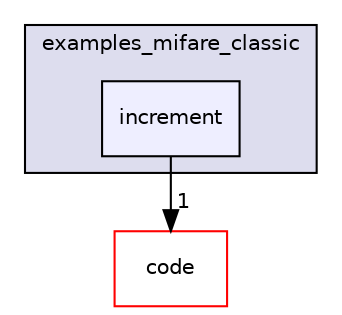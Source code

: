 digraph "examples_mifare_classic/increment" {
  compound=true
  node [ fontsize="10", fontname="Helvetica"];
  edge [ labelfontsize="10", labelfontname="Helvetica"];
  subgraph clusterdir_3d4d49a34023605d025eb3d0b5f107a1 {
    graph [ bgcolor="#ddddee", pencolor="black", label="examples_mifare_classic" fontname="Helvetica", fontsize="10", URL="dir_3d4d49a34023605d025eb3d0b5f107a1.html"]
  dir_46769f01d5176edc00ea710899460d65 [shape=box, label="increment", style="filled", fillcolor="#eeeeff", pencolor="black", URL="dir_46769f01d5176edc00ea710899460d65.html"];
  }
  dir_050edd66366d13764f98250ef6db77f6 [shape=box label="code" fillcolor="white" style="filled" color="red" URL="dir_050edd66366d13764f98250ef6db77f6.html"];
  dir_46769f01d5176edc00ea710899460d65->dir_050edd66366d13764f98250ef6db77f6 [headlabel="1", labeldistance=1.5 headhref="dir_000003_000013.html"];
}
